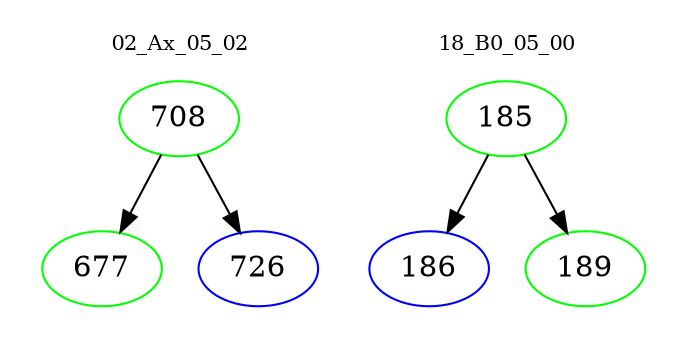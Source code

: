 digraph{
subgraph cluster_0 {
color = white
label = "02_Ax_05_02";
fontsize=10;
T0_708 [label="708", color="green"]
T0_708 -> T0_677 [color="black"]
T0_677 [label="677", color="green"]
T0_708 -> T0_726 [color="black"]
T0_726 [label="726", color="blue"]
}
subgraph cluster_1 {
color = white
label = "18_B0_05_00";
fontsize=10;
T1_185 [label="185", color="green"]
T1_185 -> T1_186 [color="black"]
T1_186 [label="186", color="blue"]
T1_185 -> T1_189 [color="black"]
T1_189 [label="189", color="green"]
}
}
